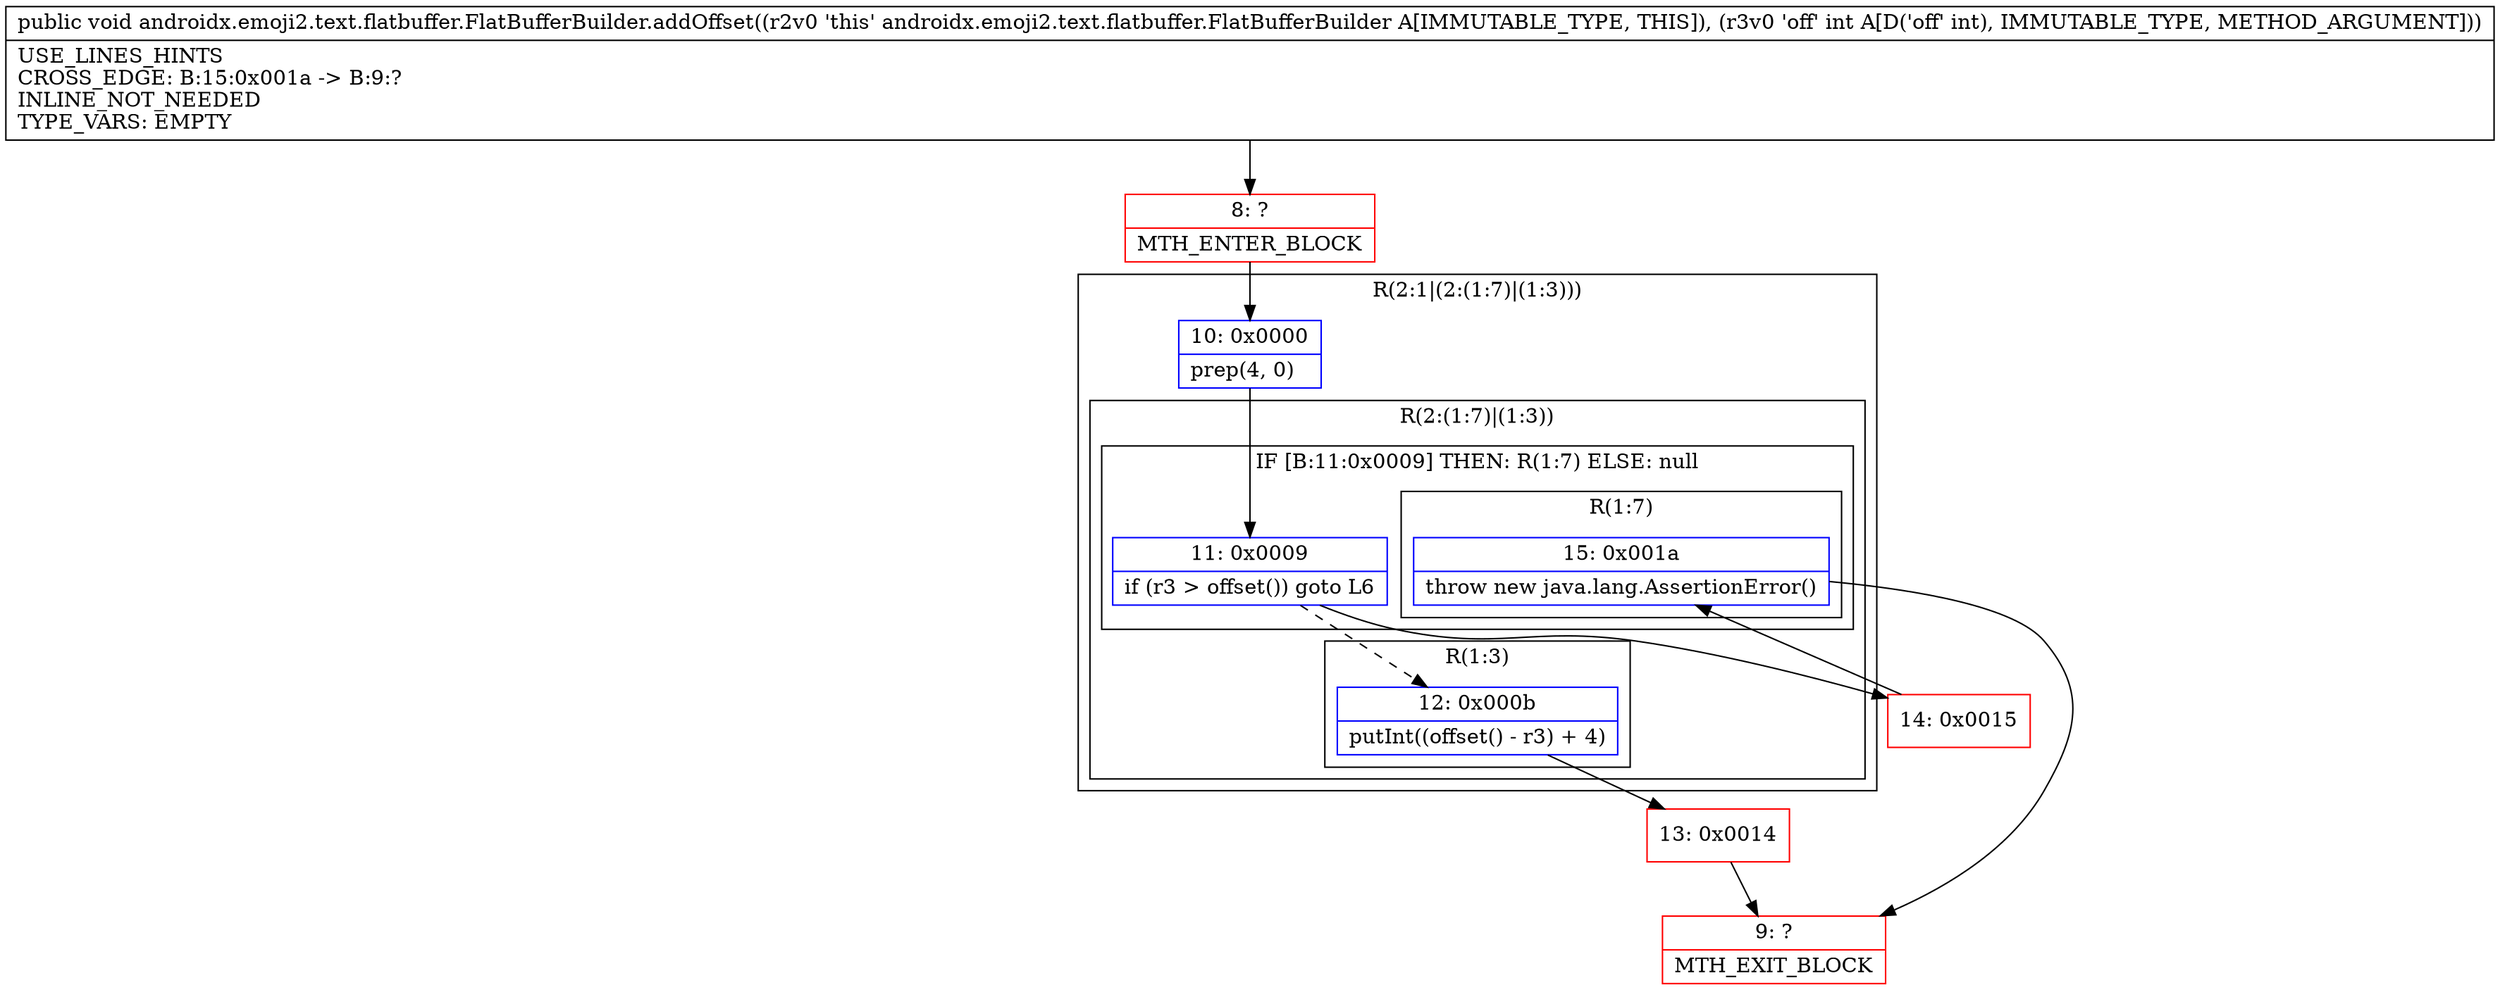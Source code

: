 digraph "CFG forandroidx.emoji2.text.flatbuffer.FlatBufferBuilder.addOffset(I)V" {
subgraph cluster_Region_961713318 {
label = "R(2:1|(2:(1:7)|(1:3)))";
node [shape=record,color=blue];
Node_10 [shape=record,label="{10\:\ 0x0000|prep(4, 0)\l}"];
subgraph cluster_Region_1751974070 {
label = "R(2:(1:7)|(1:3))";
node [shape=record,color=blue];
subgraph cluster_IfRegion_963914277 {
label = "IF [B:11:0x0009] THEN: R(1:7) ELSE: null";
node [shape=record,color=blue];
Node_11 [shape=record,label="{11\:\ 0x0009|if (r3 \> offset()) goto L6\l}"];
subgraph cluster_Region_412074324 {
label = "R(1:7)";
node [shape=record,color=blue];
Node_15 [shape=record,label="{15\:\ 0x001a|throw new java.lang.AssertionError()\l}"];
}
}
subgraph cluster_Region_903184711 {
label = "R(1:3)";
node [shape=record,color=blue];
Node_12 [shape=record,label="{12\:\ 0x000b|putInt((offset() \- r3) + 4)\l}"];
}
}
}
Node_8 [shape=record,color=red,label="{8\:\ ?|MTH_ENTER_BLOCK\l}"];
Node_13 [shape=record,color=red,label="{13\:\ 0x0014}"];
Node_9 [shape=record,color=red,label="{9\:\ ?|MTH_EXIT_BLOCK\l}"];
Node_14 [shape=record,color=red,label="{14\:\ 0x0015}"];
MethodNode[shape=record,label="{public void androidx.emoji2.text.flatbuffer.FlatBufferBuilder.addOffset((r2v0 'this' androidx.emoji2.text.flatbuffer.FlatBufferBuilder A[IMMUTABLE_TYPE, THIS]), (r3v0 'off' int A[D('off' int), IMMUTABLE_TYPE, METHOD_ARGUMENT]))  | USE_LINES_HINTS\lCROSS_EDGE: B:15:0x001a \-\> B:9:?\lINLINE_NOT_NEEDED\lTYPE_VARS: EMPTY\l}"];
MethodNode -> Node_8;Node_10 -> Node_11;
Node_11 -> Node_12[style=dashed];
Node_11 -> Node_14;
Node_15 -> Node_9;
Node_12 -> Node_13;
Node_8 -> Node_10;
Node_13 -> Node_9;
Node_14 -> Node_15;
}

